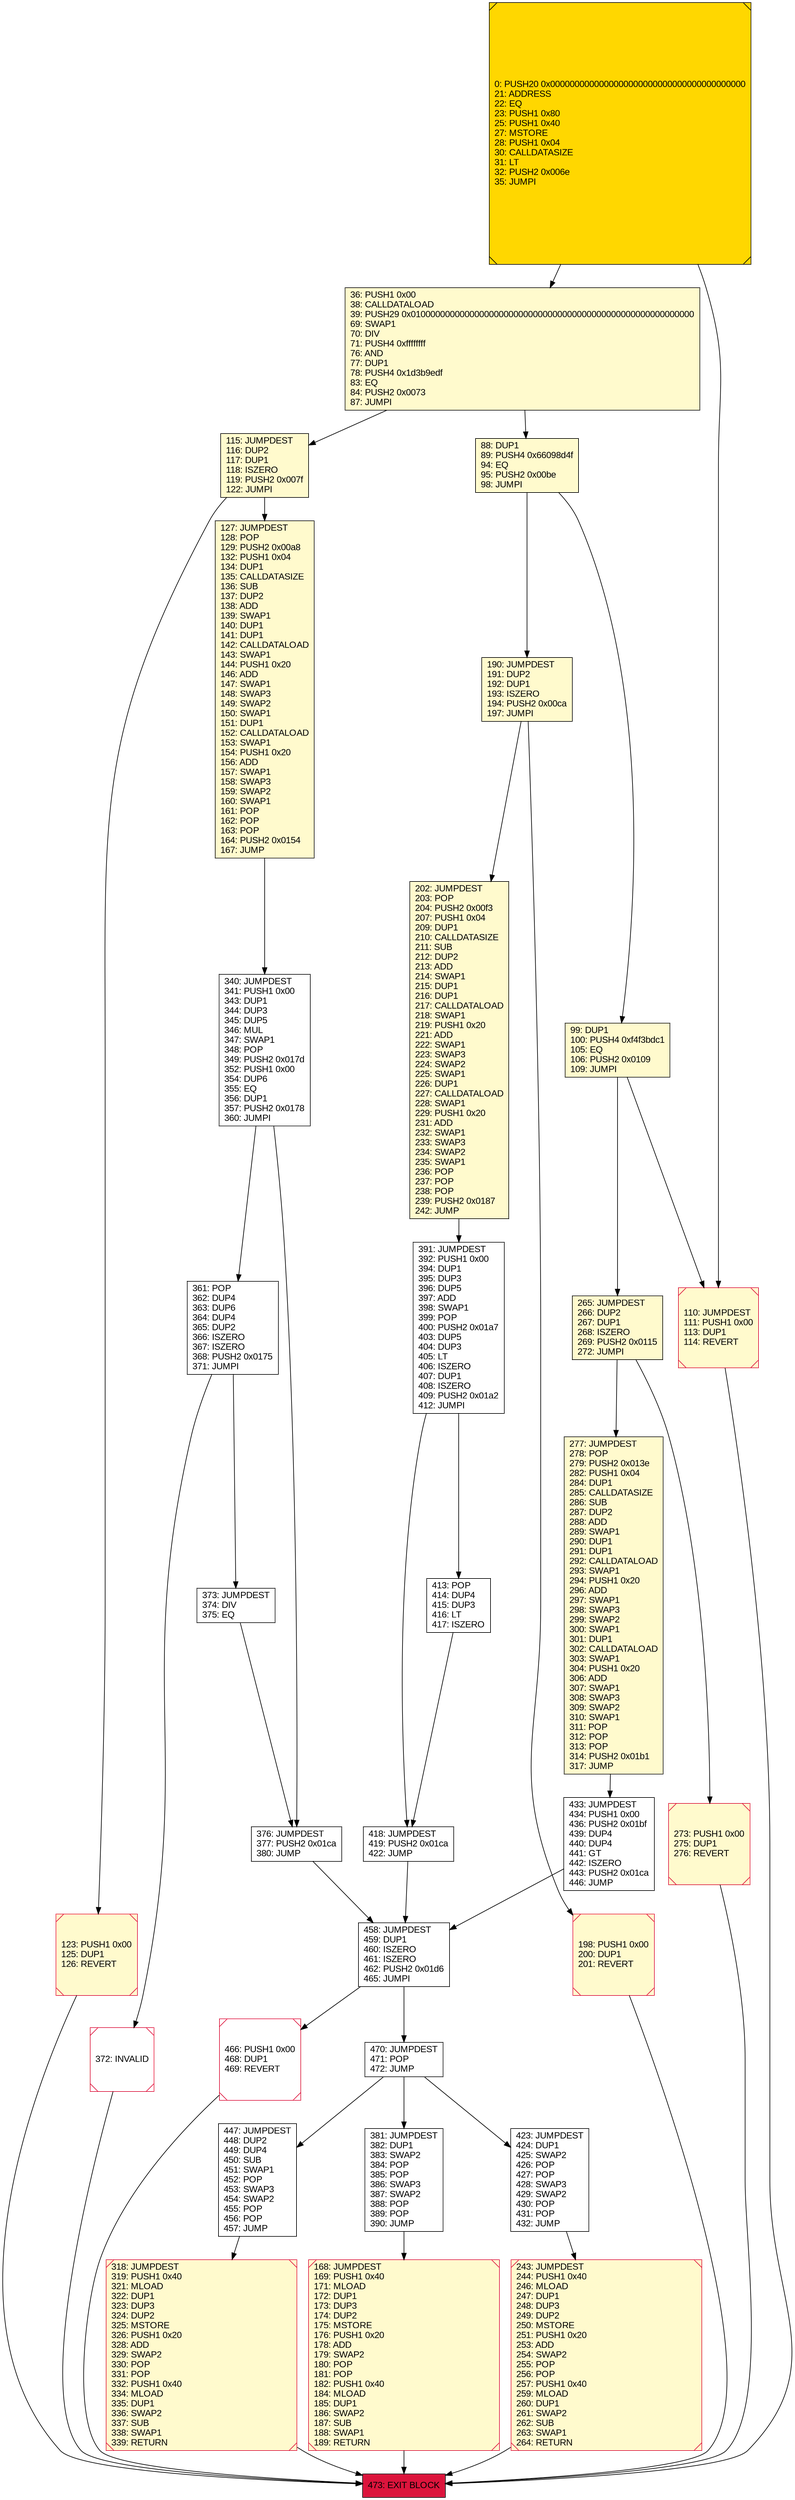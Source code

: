 digraph G {
bgcolor=transparent rankdir=UD;
node [shape=box style=filled color=black fillcolor=white fontname=arial fontcolor=black];
243 [label="243: JUMPDEST\l244: PUSH1 0x40\l246: MLOAD\l247: DUP1\l248: DUP3\l249: DUP2\l250: MSTORE\l251: PUSH1 0x20\l253: ADD\l254: SWAP2\l255: POP\l256: POP\l257: PUSH1 0x40\l259: MLOAD\l260: DUP1\l261: SWAP2\l262: SUB\l263: SWAP1\l264: RETURN\l" fillcolor=lemonchiffon shape=Msquare color=crimson ];
413 [label="413: POP\l414: DUP4\l415: DUP3\l416: LT\l417: ISZERO\l" ];
458 [label="458: JUMPDEST\l459: DUP1\l460: ISZERO\l461: ISZERO\l462: PUSH2 0x01d6\l465: JUMPI\l" ];
115 [label="115: JUMPDEST\l116: DUP2\l117: DUP1\l118: ISZERO\l119: PUSH2 0x007f\l122: JUMPI\l" fillcolor=lemonchiffon ];
277 [label="277: JUMPDEST\l278: POP\l279: PUSH2 0x013e\l282: PUSH1 0x04\l284: DUP1\l285: CALLDATASIZE\l286: SUB\l287: DUP2\l288: ADD\l289: SWAP1\l290: DUP1\l291: DUP1\l292: CALLDATALOAD\l293: SWAP1\l294: PUSH1 0x20\l296: ADD\l297: SWAP1\l298: SWAP3\l299: SWAP2\l300: SWAP1\l301: DUP1\l302: CALLDATALOAD\l303: SWAP1\l304: PUSH1 0x20\l306: ADD\l307: SWAP1\l308: SWAP3\l309: SWAP2\l310: SWAP1\l311: POP\l312: POP\l313: POP\l314: PUSH2 0x01b1\l317: JUMP\l" fillcolor=lemonchiffon ];
447 [label="447: JUMPDEST\l448: DUP2\l449: DUP4\l450: SUB\l451: SWAP1\l452: POP\l453: SWAP3\l454: SWAP2\l455: POP\l456: POP\l457: JUMP\l" ];
0 [label="0: PUSH20 0x0000000000000000000000000000000000000000\l21: ADDRESS\l22: EQ\l23: PUSH1 0x80\l25: PUSH1 0x40\l27: MSTORE\l28: PUSH1 0x04\l30: CALLDATASIZE\l31: LT\l32: PUSH2 0x006e\l35: JUMPI\l" fillcolor=lemonchiffon shape=Msquare fillcolor=gold ];
127 [label="127: JUMPDEST\l128: POP\l129: PUSH2 0x00a8\l132: PUSH1 0x04\l134: DUP1\l135: CALLDATASIZE\l136: SUB\l137: DUP2\l138: ADD\l139: SWAP1\l140: DUP1\l141: DUP1\l142: CALLDATALOAD\l143: SWAP1\l144: PUSH1 0x20\l146: ADD\l147: SWAP1\l148: SWAP3\l149: SWAP2\l150: SWAP1\l151: DUP1\l152: CALLDATALOAD\l153: SWAP1\l154: PUSH1 0x20\l156: ADD\l157: SWAP1\l158: SWAP3\l159: SWAP2\l160: SWAP1\l161: POP\l162: POP\l163: POP\l164: PUSH2 0x0154\l167: JUMP\l" fillcolor=lemonchiffon ];
423 [label="423: JUMPDEST\l424: DUP1\l425: SWAP2\l426: POP\l427: POP\l428: SWAP3\l429: SWAP2\l430: POP\l431: POP\l432: JUMP\l" ];
372 [label="372: INVALID\l" shape=Msquare color=crimson ];
318 [label="318: JUMPDEST\l319: PUSH1 0x40\l321: MLOAD\l322: DUP1\l323: DUP3\l324: DUP2\l325: MSTORE\l326: PUSH1 0x20\l328: ADD\l329: SWAP2\l330: POP\l331: POP\l332: PUSH1 0x40\l334: MLOAD\l335: DUP1\l336: SWAP2\l337: SUB\l338: SWAP1\l339: RETURN\l" fillcolor=lemonchiffon shape=Msquare color=crimson ];
381 [label="381: JUMPDEST\l382: DUP1\l383: SWAP2\l384: POP\l385: POP\l386: SWAP3\l387: SWAP2\l388: POP\l389: POP\l390: JUMP\l" ];
433 [label="433: JUMPDEST\l434: PUSH1 0x00\l436: PUSH2 0x01bf\l439: DUP4\l440: DUP4\l441: GT\l442: ISZERO\l443: PUSH2 0x01ca\l446: JUMP\l" ];
340 [label="340: JUMPDEST\l341: PUSH1 0x00\l343: DUP1\l344: DUP3\l345: DUP5\l346: MUL\l347: SWAP1\l348: POP\l349: PUSH2 0x017d\l352: PUSH1 0x00\l354: DUP6\l355: EQ\l356: DUP1\l357: PUSH2 0x0178\l360: JUMPI\l" ];
473 [label="473: EXIT BLOCK\l" fillcolor=crimson ];
123 [label="123: PUSH1 0x00\l125: DUP1\l126: REVERT\l" fillcolor=lemonchiffon shape=Msquare color=crimson ];
168 [label="168: JUMPDEST\l169: PUSH1 0x40\l171: MLOAD\l172: DUP1\l173: DUP3\l174: DUP2\l175: MSTORE\l176: PUSH1 0x20\l178: ADD\l179: SWAP2\l180: POP\l181: POP\l182: PUSH1 0x40\l184: MLOAD\l185: DUP1\l186: SWAP2\l187: SUB\l188: SWAP1\l189: RETURN\l" fillcolor=lemonchiffon shape=Msquare color=crimson ];
391 [label="391: JUMPDEST\l392: PUSH1 0x00\l394: DUP1\l395: DUP3\l396: DUP5\l397: ADD\l398: SWAP1\l399: POP\l400: PUSH2 0x01a7\l403: DUP5\l404: DUP3\l405: LT\l406: ISZERO\l407: DUP1\l408: ISZERO\l409: PUSH2 0x01a2\l412: JUMPI\l" ];
198 [label="198: PUSH1 0x00\l200: DUP1\l201: REVERT\l" fillcolor=lemonchiffon shape=Msquare color=crimson ];
99 [label="99: DUP1\l100: PUSH4 0xf4f3bdc1\l105: EQ\l106: PUSH2 0x0109\l109: JUMPI\l" fillcolor=lemonchiffon ];
265 [label="265: JUMPDEST\l266: DUP2\l267: DUP1\l268: ISZERO\l269: PUSH2 0x0115\l272: JUMPI\l" fillcolor=lemonchiffon ];
110 [label="110: JUMPDEST\l111: PUSH1 0x00\l113: DUP1\l114: REVERT\l" fillcolor=lemonchiffon shape=Msquare color=crimson ];
418 [label="418: JUMPDEST\l419: PUSH2 0x01ca\l422: JUMP\l" ];
373 [label="373: JUMPDEST\l374: DIV\l375: EQ\l" ];
190 [label="190: JUMPDEST\l191: DUP2\l192: DUP1\l193: ISZERO\l194: PUSH2 0x00ca\l197: JUMPI\l" fillcolor=lemonchiffon ];
273 [label="273: PUSH1 0x00\l275: DUP1\l276: REVERT\l" fillcolor=lemonchiffon shape=Msquare color=crimson ];
376 [label="376: JUMPDEST\l377: PUSH2 0x01ca\l380: JUMP\l" ];
470 [label="470: JUMPDEST\l471: POP\l472: JUMP\l" ];
466 [label="466: PUSH1 0x00\l468: DUP1\l469: REVERT\l" shape=Msquare color=crimson ];
202 [label="202: JUMPDEST\l203: POP\l204: PUSH2 0x00f3\l207: PUSH1 0x04\l209: DUP1\l210: CALLDATASIZE\l211: SUB\l212: DUP2\l213: ADD\l214: SWAP1\l215: DUP1\l216: DUP1\l217: CALLDATALOAD\l218: SWAP1\l219: PUSH1 0x20\l221: ADD\l222: SWAP1\l223: SWAP3\l224: SWAP2\l225: SWAP1\l226: DUP1\l227: CALLDATALOAD\l228: SWAP1\l229: PUSH1 0x20\l231: ADD\l232: SWAP1\l233: SWAP3\l234: SWAP2\l235: SWAP1\l236: POP\l237: POP\l238: POP\l239: PUSH2 0x0187\l242: JUMP\l" fillcolor=lemonchiffon ];
361 [label="361: POP\l362: DUP4\l363: DUP6\l364: DUP4\l365: DUP2\l366: ISZERO\l367: ISZERO\l368: PUSH2 0x0175\l371: JUMPI\l" ];
88 [label="88: DUP1\l89: PUSH4 0x66098d4f\l94: EQ\l95: PUSH2 0x00be\l98: JUMPI\l" fillcolor=lemonchiffon ];
36 [label="36: PUSH1 0x00\l38: CALLDATALOAD\l39: PUSH29 0x0100000000000000000000000000000000000000000000000000000000\l69: SWAP1\l70: DIV\l71: PUSH4 0xffffffff\l76: AND\l77: DUP1\l78: PUSH4 0x1d3b9edf\l83: EQ\l84: PUSH2 0x0073\l87: JUMPI\l" fillcolor=lemonchiffon ];
99 -> 265;
36 -> 88;
99 -> 110;
168 -> 473;
123 -> 473;
190 -> 198;
423 -> 243;
381 -> 168;
391 -> 418;
447 -> 318;
115 -> 127;
372 -> 473;
433 -> 458;
88 -> 190;
88 -> 99;
318 -> 473;
361 -> 373;
190 -> 202;
277 -> 433;
202 -> 391;
243 -> 473;
265 -> 273;
373 -> 376;
115 -> 123;
127 -> 340;
0 -> 110;
391 -> 413;
470 -> 381;
340 -> 376;
418 -> 458;
273 -> 473;
413 -> 418;
466 -> 473;
340 -> 361;
265 -> 277;
458 -> 466;
110 -> 473;
376 -> 458;
458 -> 470;
361 -> 372;
0 -> 36;
470 -> 447;
36 -> 115;
470 -> 423;
198 -> 473;
}